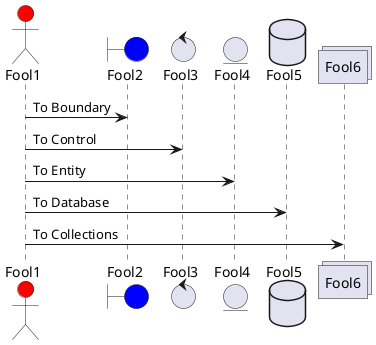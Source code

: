 @startuml

actor Fool1 #red
boundary Fool2 #blue
control Fool3
entity Fool4
database Fool5
collections Fool6


Fool1 -> Fool2 : To Boundary
Fool1 -> Fool3 : To Control
Fool1 -> Fool4 : To Entity
Fool1 -> Fool5 : To Database
Fool1 -> Fool6 : To Collections

@enduml

